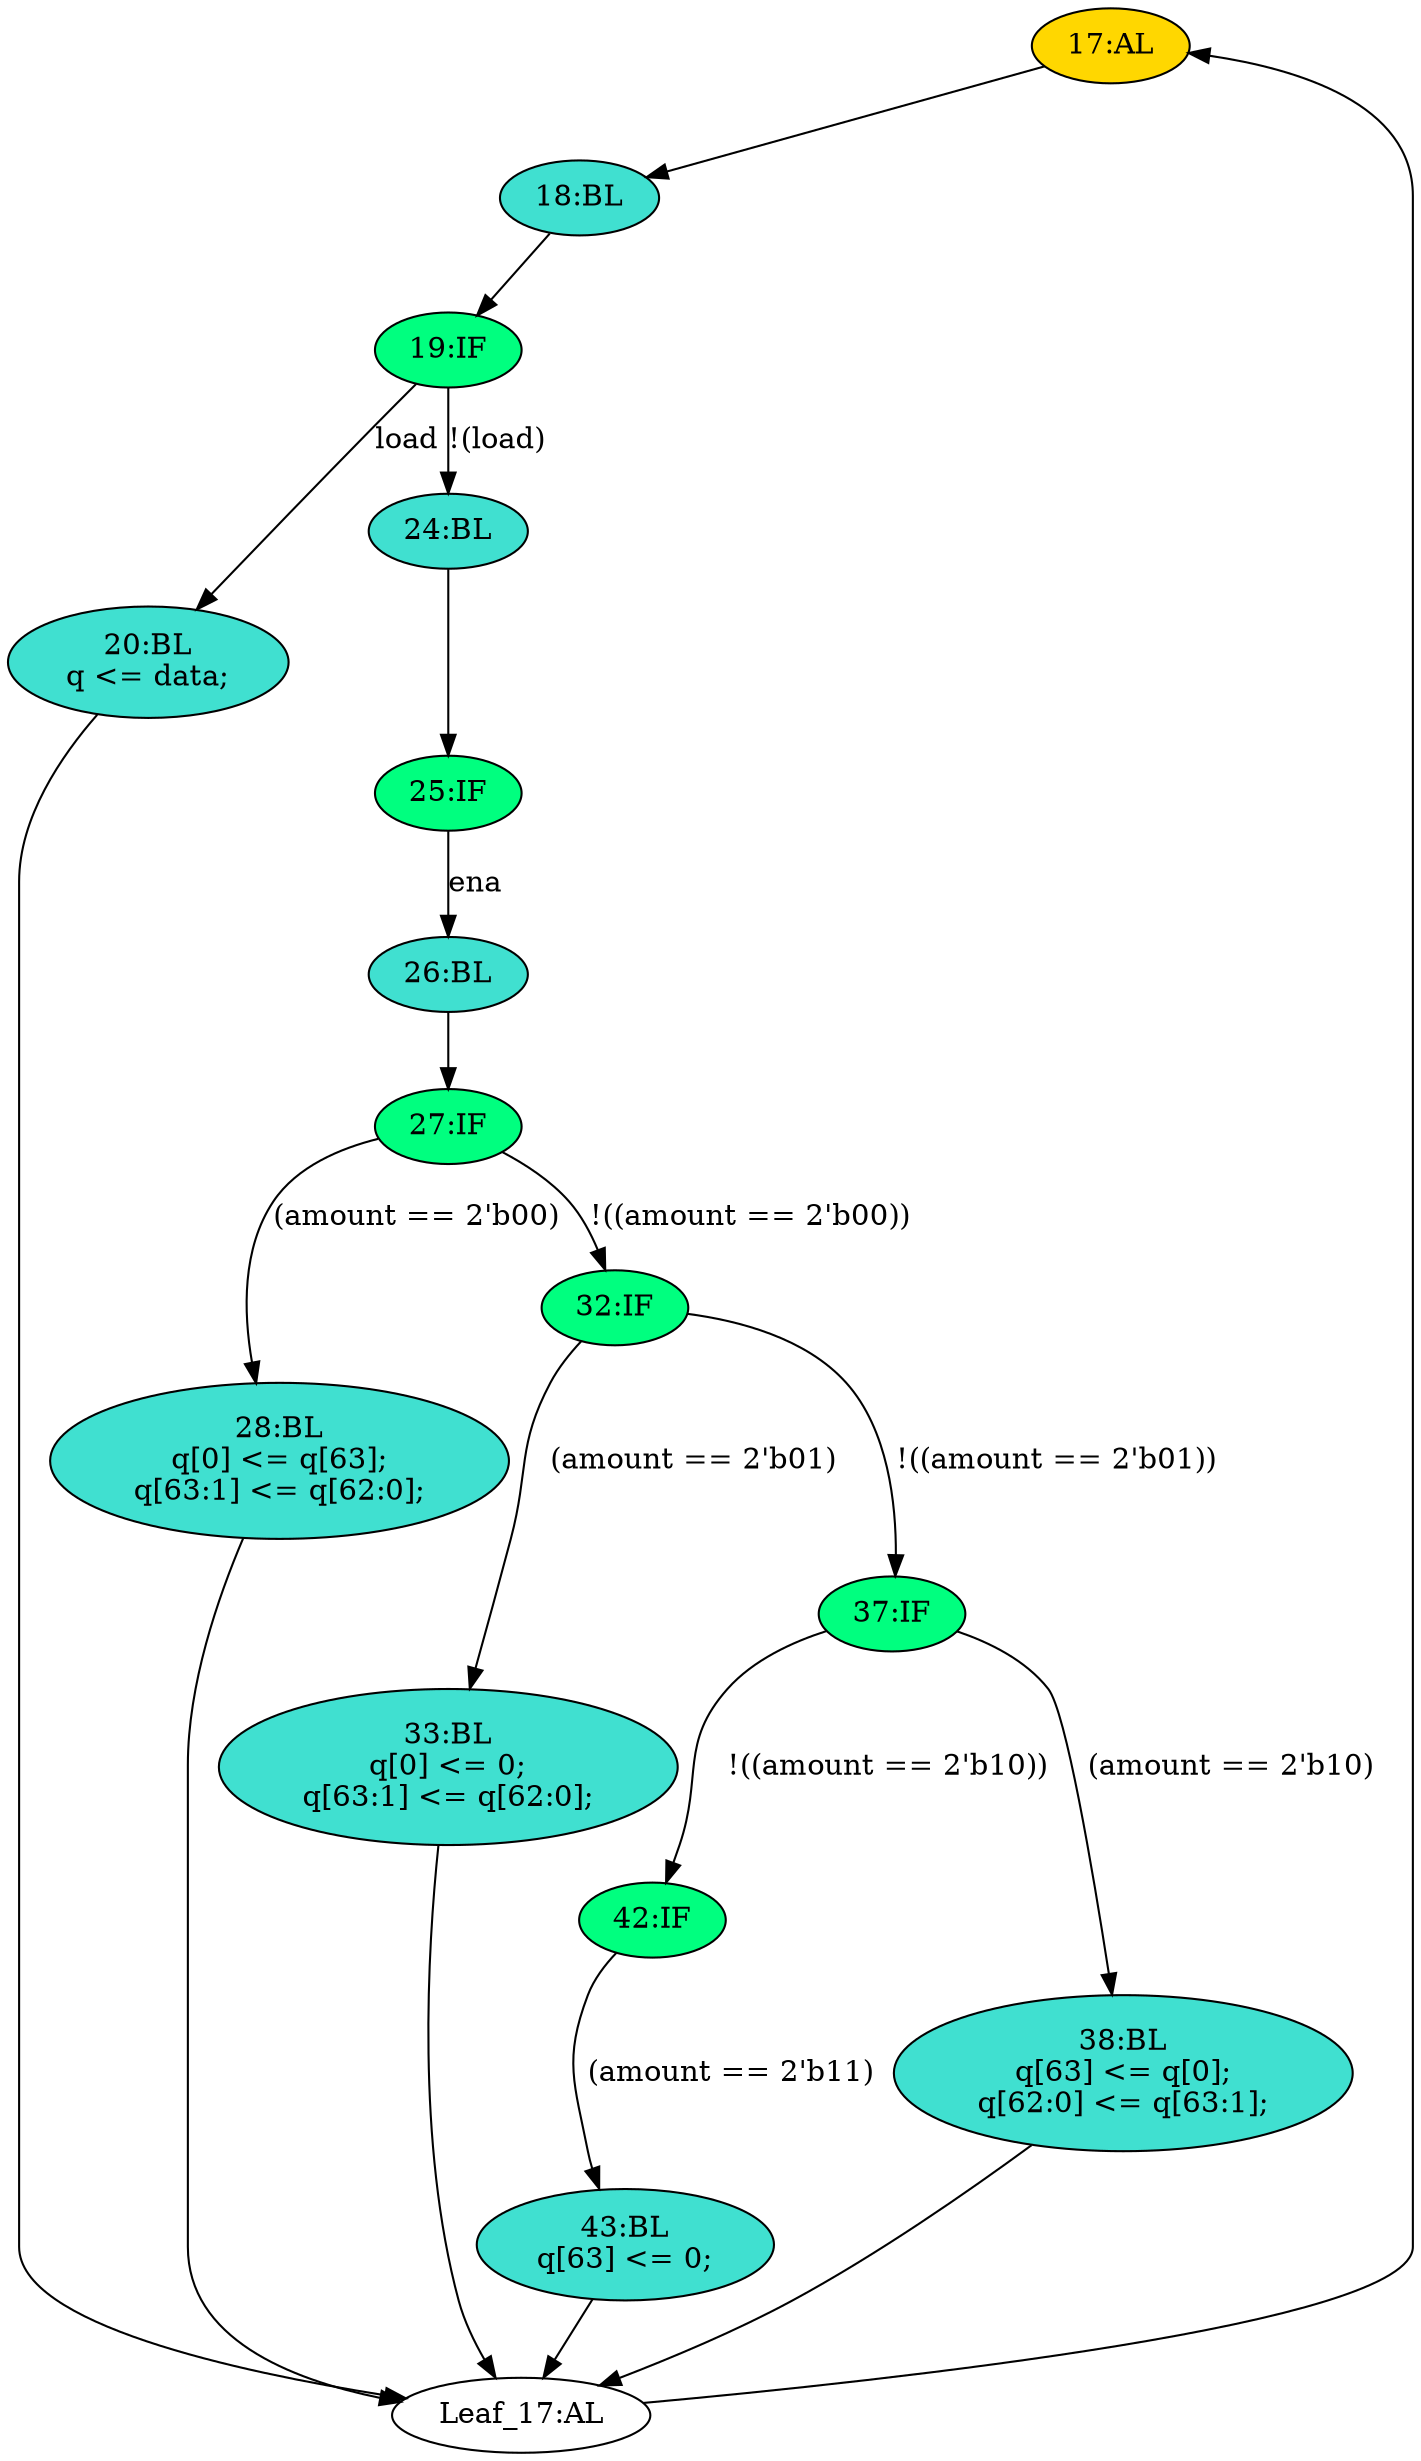 strict digraph "compose( ,  )" {
	node [label="\N"];
	"17:AL"	[ast="<pyverilog.vparser.ast.Always object at 0x7fec2f2771d0>",
		clk_sens=True,
		fillcolor=gold,
		label="17:AL",
		sens="['clk']",
		statements="[]",
		style=filled,
		typ=Always,
		use_var="['load', 'ena', 'amount', 'data', 'q']"];
	"18:BL"	[ast="<pyverilog.vparser.ast.Block object at 0x7fec2f264d10>",
		fillcolor=turquoise,
		label="18:BL",
		statements="[]",
		style=filled,
		typ=Block];
	"17:AL" -> "18:BL"	[cond="[]",
		lineno=None];
	"27:IF"	[ast="<pyverilog.vparser.ast.IfStatement object at 0x7fec326e4190>",
		fillcolor=springgreen,
		label="27:IF",
		statements="[]",
		style=filled,
		typ=IfStatement];
	"28:BL"	[ast="<pyverilog.vparser.ast.Block object at 0x7fec2f681610>",
		fillcolor=turquoise,
		label="28:BL
q[0] <= q[63];
q[63:1] <= q[62:0];",
		statements="[<pyverilog.vparser.ast.NonblockingSubstitution object at 0x7fec2f267750>, <pyverilog.vparser.ast.NonblockingSubstitution object \
at 0x7fec2f267290>]",
		style=filled,
		typ=Block];
	"27:IF" -> "28:BL"	[cond="['amount']",
		label="(amount == 2'b00)",
		lineno=27];
	"32:IF"	[ast="<pyverilog.vparser.ast.IfStatement object at 0x7fec2eed8dd0>",
		fillcolor=springgreen,
		label="32:IF",
		statements="[]",
		style=filled,
		typ=IfStatement];
	"27:IF" -> "32:IF"	[cond="['amount']",
		label="!((amount == 2'b00))",
		lineno=27];
	"20:BL"	[ast="<pyverilog.vparser.ast.Block object at 0x7fec2f277090>",
		fillcolor=turquoise,
		label="20:BL
q <= data;",
		statements="[<pyverilog.vparser.ast.NonblockingSubstitution object at 0x7fec2f264210>]",
		style=filled,
		typ=Block];
	"Leaf_17:AL"	[def_var="['q']",
		label="Leaf_17:AL"];
	"20:BL" -> "Leaf_17:AL"	[cond="[]",
		lineno=None];
	"42:IF"	[ast="<pyverilog.vparser.ast.IfStatement object at 0x7fec2eed8410>",
		fillcolor=springgreen,
		label="42:IF",
		statements="[]",
		style=filled,
		typ=IfStatement];
	"43:BL"	[ast="<pyverilog.vparser.ast.Block object at 0x7fec2eed8e10>",
		fillcolor=turquoise,
		label="43:BL
q[63] <= 0;",
		statements="[<pyverilog.vparser.ast.NonblockingSubstitution object at 0x7fec2eed8c50>]",
		style=filled,
		typ=Block];
	"42:IF" -> "43:BL"	[cond="['amount']",
		label="(amount == 2'b11)",
		lineno=42];
	"19:IF"	[ast="<pyverilog.vparser.ast.IfStatement object at 0x7fec2f264610>",
		fillcolor=springgreen,
		label="19:IF",
		statements="[]",
		style=filled,
		typ=IfStatement];
	"18:BL" -> "19:IF"	[cond="[]",
		lineno=None];
	"38:BL"	[ast="<pyverilog.vparser.ast.Block object at 0x7fec2eed8590>",
		fillcolor=turquoise,
		label="38:BL
q[63] <= q[0];
q[62:0] <= q[63:1];",
		statements="[<pyverilog.vparser.ast.NonblockingSubstitution object at 0x7fec2eed8910>, <pyverilog.vparser.ast.NonblockingSubstitution object \
at 0x7fec2eed8f50>]",
		style=filled,
		typ=Block];
	"38:BL" -> "Leaf_17:AL"	[cond="[]",
		lineno=None];
	"33:BL"	[ast="<pyverilog.vparser.ast.Block object at 0x7fec2eed83d0>",
		fillcolor=turquoise,
		label="33:BL
q[0] <= 0;
q[63:1] <= q[62:0];",
		statements="[<pyverilog.vparser.ast.NonblockingSubstitution object at 0x7fec2f286150>, <pyverilog.vparser.ast.NonblockingSubstitution object \
at 0x7fec2eed8350>]",
		style=filled,
		typ=Block];
	"33:BL" -> "Leaf_17:AL"	[cond="[]",
		lineno=None];
	"26:BL"	[ast="<pyverilog.vparser.ast.Block object at 0x7fec2efce4d0>",
		fillcolor=turquoise,
		label="26:BL",
		statements="[]",
		style=filled,
		typ=Block];
	"26:BL" -> "27:IF"	[cond="[]",
		lineno=None];
	"43:BL" -> "Leaf_17:AL"	[cond="[]",
		lineno=None];
	"28:BL" -> "Leaf_17:AL"	[cond="[]",
		lineno=None];
	"37:IF"	[ast="<pyverilog.vparser.ast.IfStatement object at 0x7fec2eed8490>",
		fillcolor=springgreen,
		label="37:IF",
		statements="[]",
		style=filled,
		typ=IfStatement];
	"37:IF" -> "42:IF"	[cond="['amount']",
		label="!((amount == 2'b10))",
		lineno=37];
	"37:IF" -> "38:BL"	[cond="['amount']",
		label="(amount == 2'b10)",
		lineno=37];
	"24:BL"	[ast="<pyverilog.vparser.ast.Block object at 0x7fec2f264ed0>",
		fillcolor=turquoise,
		label="24:BL",
		statements="[]",
		style=filled,
		typ=Block];
	"25:IF"	[ast="<pyverilog.vparser.ast.IfStatement object at 0x7fec2efcebd0>",
		fillcolor=springgreen,
		label="25:IF",
		statements="[]",
		style=filled,
		typ=IfStatement];
	"24:BL" -> "25:IF"	[cond="[]",
		lineno=None];
	"19:IF" -> "20:BL"	[cond="['load']",
		label=load,
		lineno=19];
	"19:IF" -> "24:BL"	[cond="['load']",
		label="!(load)",
		lineno=19];
	"25:IF" -> "26:BL"	[cond="['ena']",
		label=ena,
		lineno=25];
	"32:IF" -> "33:BL"	[cond="['amount']",
		label="(amount == 2'b01)",
		lineno=32];
	"32:IF" -> "37:IF"	[cond="['amount']",
		label="!((amount == 2'b01))",
		lineno=32];
	"Leaf_17:AL" -> "17:AL";
}
